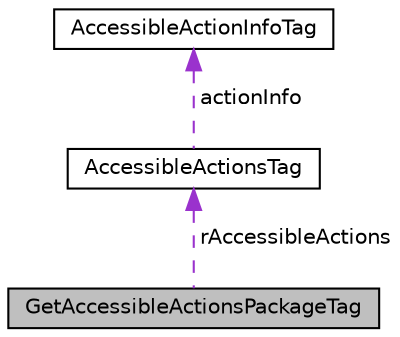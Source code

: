 digraph "GetAccessibleActionsPackageTag"
{
 // LATEX_PDF_SIZE
  edge [fontname="Helvetica",fontsize="10",labelfontname="Helvetica",labelfontsize="10"];
  node [fontname="Helvetica",fontsize="10",shape=record];
  Node1 [label="GetAccessibleActionsPackageTag",height=0.2,width=0.4,color="black", fillcolor="grey75", style="filled", fontcolor="black",tooltip=" "];
  Node2 -> Node1 [dir="back",color="darkorchid3",fontsize="10",style="dashed",label=" rAccessibleActions" ,fontname="Helvetica"];
  Node2 [label="AccessibleActionsTag",height=0.2,width=0.4,color="black", fillcolor="white", style="filled",URL="$struct_accessible_actions_tag.html",tooltip=" "];
  Node3 -> Node2 [dir="back",color="darkorchid3",fontsize="10",style="dashed",label=" actionInfo" ,fontname="Helvetica"];
  Node3 [label="AccessibleActionInfoTag",height=0.2,width=0.4,color="black", fillcolor="white", style="filled",URL="$struct_accessible_action_info_tag.html",tooltip=" "];
}
